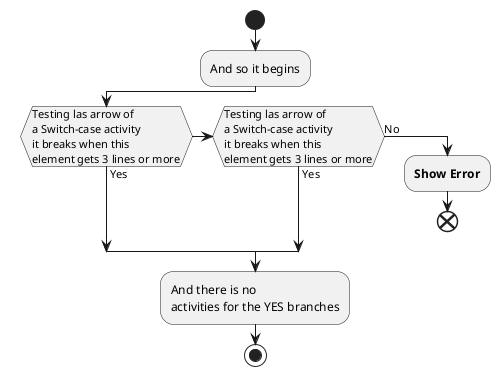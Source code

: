 {
  "sha1": "l96w0rojejj2950bsp3d16a3qzld29z",
  "insertion": {
    "when": "2024-06-03T18:59:33.884Z",
    "url": "https://github.com/plantuml/plantuml/issues/193",
    "user": "plantuml@gmail.com"
  }
}
@startuml
start

:And so it begins;

if (Testing las arrow of\na Switch-case activity\nit breaks when this \nelement gets 3 lines or more) then (Yes)
elseif (Testing las arrow of\na Switch-case activity\nit breaks when this \nelement gets 3 lines or more) then (Yes)
else (No)
	:**Show Error**;
	end
endif

:And there is no\nactivities for the YES branches;

stop
@enduml
